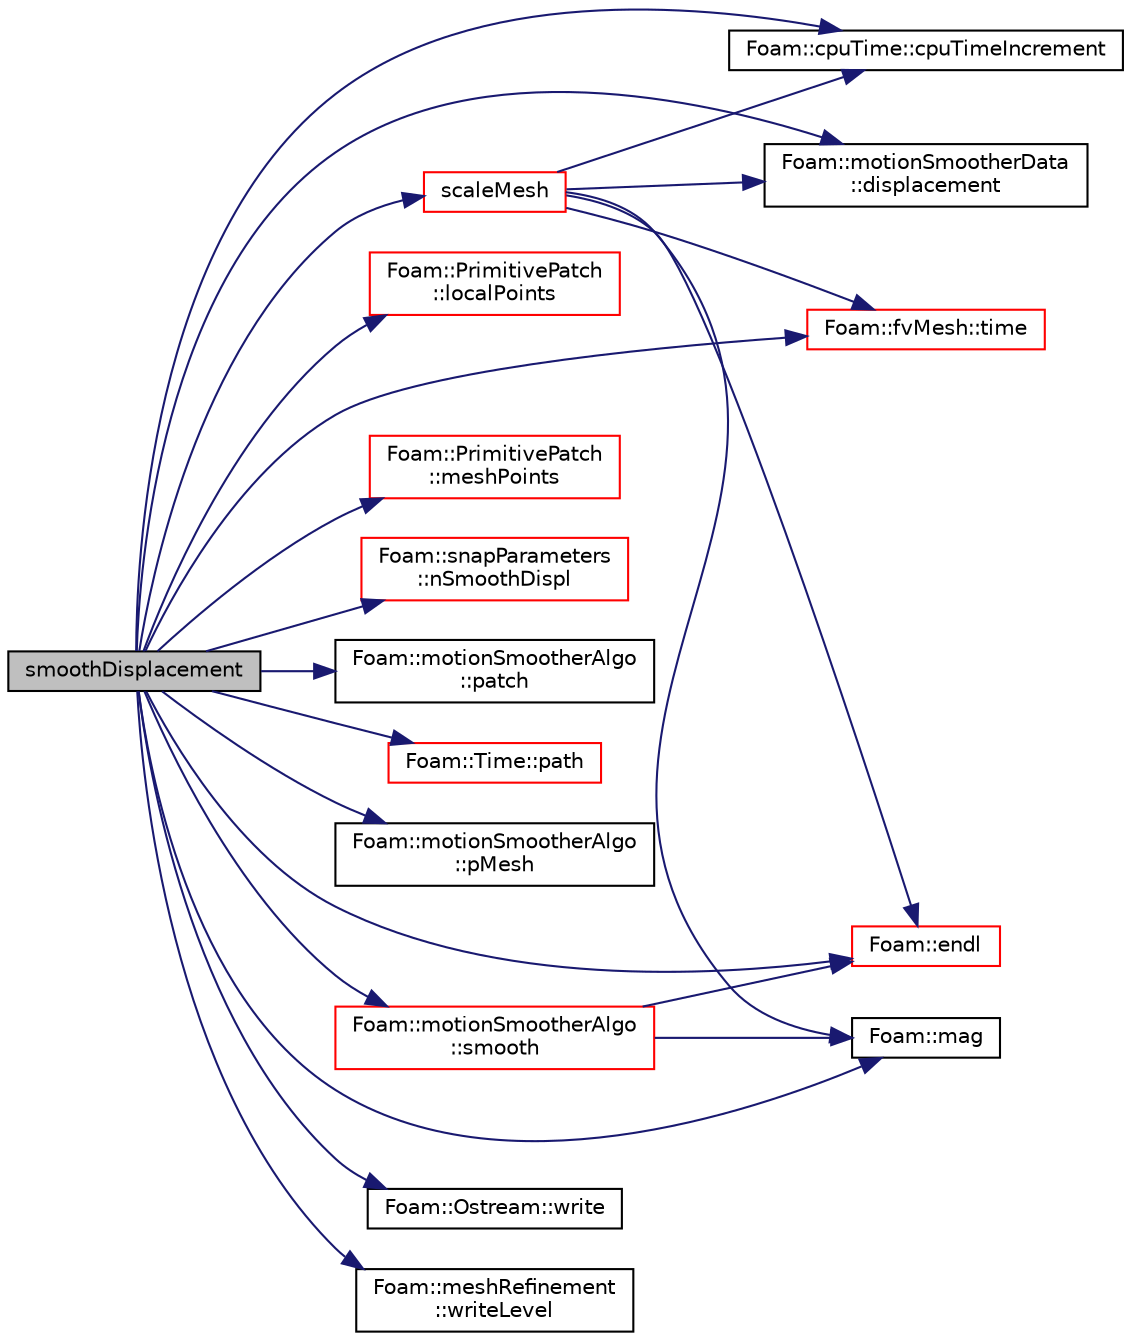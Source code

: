 digraph "smoothDisplacement"
{
  bgcolor="transparent";
  edge [fontname="Helvetica",fontsize="10",labelfontname="Helvetica",labelfontsize="10"];
  node [fontname="Helvetica",fontsize="10",shape=record];
  rankdir="LR";
  Node1 [label="smoothDisplacement",height=0.2,width=0.4,color="black", fillcolor="grey75", style="filled", fontcolor="black"];
  Node1 -> Node2 [color="midnightblue",fontsize="10",style="solid",fontname="Helvetica"];
  Node2 [label="Foam::cpuTime::cpuTimeIncrement",height=0.2,width=0.4,color="black",URL="$a00436.html#a43eed4a8935c988474b2232d55ada013",tooltip="Return CPU time (in seconds) since last call to cpuTimeIncrement() "];
  Node1 -> Node3 [color="midnightblue",fontsize="10",style="solid",fontname="Helvetica"];
  Node3 [label="Foam::motionSmootherData\l::displacement",height=0.2,width=0.4,color="black",URL="$a01565.html#a385ef78c10bfc635b81bec6ef42e051b",tooltip="Reference to displacement field. "];
  Node1 -> Node4 [color="midnightblue",fontsize="10",style="solid",fontname="Helvetica"];
  Node4 [label="Foam::endl",height=0.2,width=0.4,color="red",URL="$a10979.html#a2db8fe02a0d3909e9351bb4275b23ce4",tooltip="Add newline and flush stream. "];
  Node1 -> Node5 [color="midnightblue",fontsize="10",style="solid",fontname="Helvetica"];
  Node5 [label="Foam::PrimitivePatch\l::localPoints",height=0.2,width=0.4,color="red",URL="$a02010.html#a180aa335ba66b3224df33de8eb29b3bf",tooltip="Return pointField of points in patch. "];
  Node1 -> Node6 [color="midnightblue",fontsize="10",style="solid",fontname="Helvetica"];
  Node6 [label="Foam::mag",height=0.2,width=0.4,color="black",URL="$a10979.html#a929da2a3fdcf3dacbbe0487d3a330dae"];
  Node1 -> Node7 [color="midnightblue",fontsize="10",style="solid",fontname="Helvetica"];
  Node7 [label="Foam::PrimitivePatch\l::meshPoints",height=0.2,width=0.4,color="red",URL="$a02010.html#ae4935f85c38392518565dd7c666e3caf",tooltip="Return labelList of mesh points in patch. They are constructed. "];
  Node1 -> Node8 [color="midnightblue",fontsize="10",style="solid",fontname="Helvetica"];
  Node8 [label="Foam::snapParameters\l::nSmoothDispl",height=0.2,width=0.4,color="red",URL="$a02424.html#a88fbdd392b9ec7fd9d01ae9a711ce377",tooltip="Number of mesh displacement smoothing iterations. "];
  Node1 -> Node9 [color="midnightblue",fontsize="10",style="solid",fontname="Helvetica"];
  Node9 [label="Foam::motionSmootherAlgo\l::patch",height=0.2,width=0.4,color="black",URL="$a01564.html#a1ff8b2fdb3637d00594b64bf4d72b51d",tooltip="Reference to patch. "];
  Node1 -> Node10 [color="midnightblue",fontsize="10",style="solid",fontname="Helvetica"];
  Node10 [label="Foam::Time::path",height=0.2,width=0.4,color="red",URL="$a02682.html#a2db7691b348697844893a04d3110e3d5",tooltip="Return path. "];
  Node1 -> Node11 [color="midnightblue",fontsize="10",style="solid",fontname="Helvetica"];
  Node11 [label="Foam::motionSmootherAlgo\l::pMesh",height=0.2,width=0.4,color="black",URL="$a01564.html#a247c921b4ad363c07bfd982f5530be51",tooltip="Reference to pointMesh. "];
  Node1 -> Node12 [color="midnightblue",fontsize="10",style="solid",fontname="Helvetica"];
  Node12 [label="scaleMesh",height=0.2,width=0.4,color="red",URL="$a02427.html#a4b8f2c5757f4d8cd95f8e1830e44c179",tooltip="Do the hard work: move the mesh according to displacement,. "];
  Node12 -> Node4 [color="midnightblue",fontsize="10",style="solid",fontname="Helvetica"];
  Node12 -> Node13 [color="midnightblue",fontsize="10",style="solid",fontname="Helvetica"];
  Node13 [label="Foam::fvMesh::time",height=0.2,width=0.4,color="red",URL="$a00889.html#a48fcf6de2789aff6b430b5fc1a05693f",tooltip="Return the top-level database. "];
  Node12 -> Node3 [color="midnightblue",fontsize="10",style="solid",fontname="Helvetica"];
  Node12 -> Node6 [color="midnightblue",fontsize="10",style="solid",fontname="Helvetica"];
  Node12 -> Node2 [color="midnightblue",fontsize="10",style="solid",fontname="Helvetica"];
  Node1 -> Node14 [color="midnightblue",fontsize="10",style="solid",fontname="Helvetica"];
  Node14 [label="Foam::motionSmootherAlgo\l::smooth",height=0.2,width=0.4,color="red",URL="$a01564.html#a60acd8fcdd8b72d3644136b7723a08c0",tooltip="Fully explicit smoothing of fields (not positions) "];
  Node14 -> Node4 [color="midnightblue",fontsize="10",style="solid",fontname="Helvetica"];
  Node14 -> Node6 [color="midnightblue",fontsize="10",style="solid",fontname="Helvetica"];
  Node1 -> Node13 [color="midnightblue",fontsize="10",style="solid",fontname="Helvetica"];
  Node1 -> Node15 [color="midnightblue",fontsize="10",style="solid",fontname="Helvetica"];
  Node15 [label="Foam::Ostream::write",height=0.2,width=0.4,color="black",URL="$a01773.html#a81a19ad9e4098b4701cc8bab9a59d78b",tooltip="Write next token to stream. "];
  Node1 -> Node16 [color="midnightblue",fontsize="10",style="solid",fontname="Helvetica"];
  Node16 [label="Foam::meshRefinement\l::writeLevel",height=0.2,width=0.4,color="black",URL="$a01502.html#aeffc4049f055c08fd23bede34d7a1d0b",tooltip="Get/set write level. "];
}

